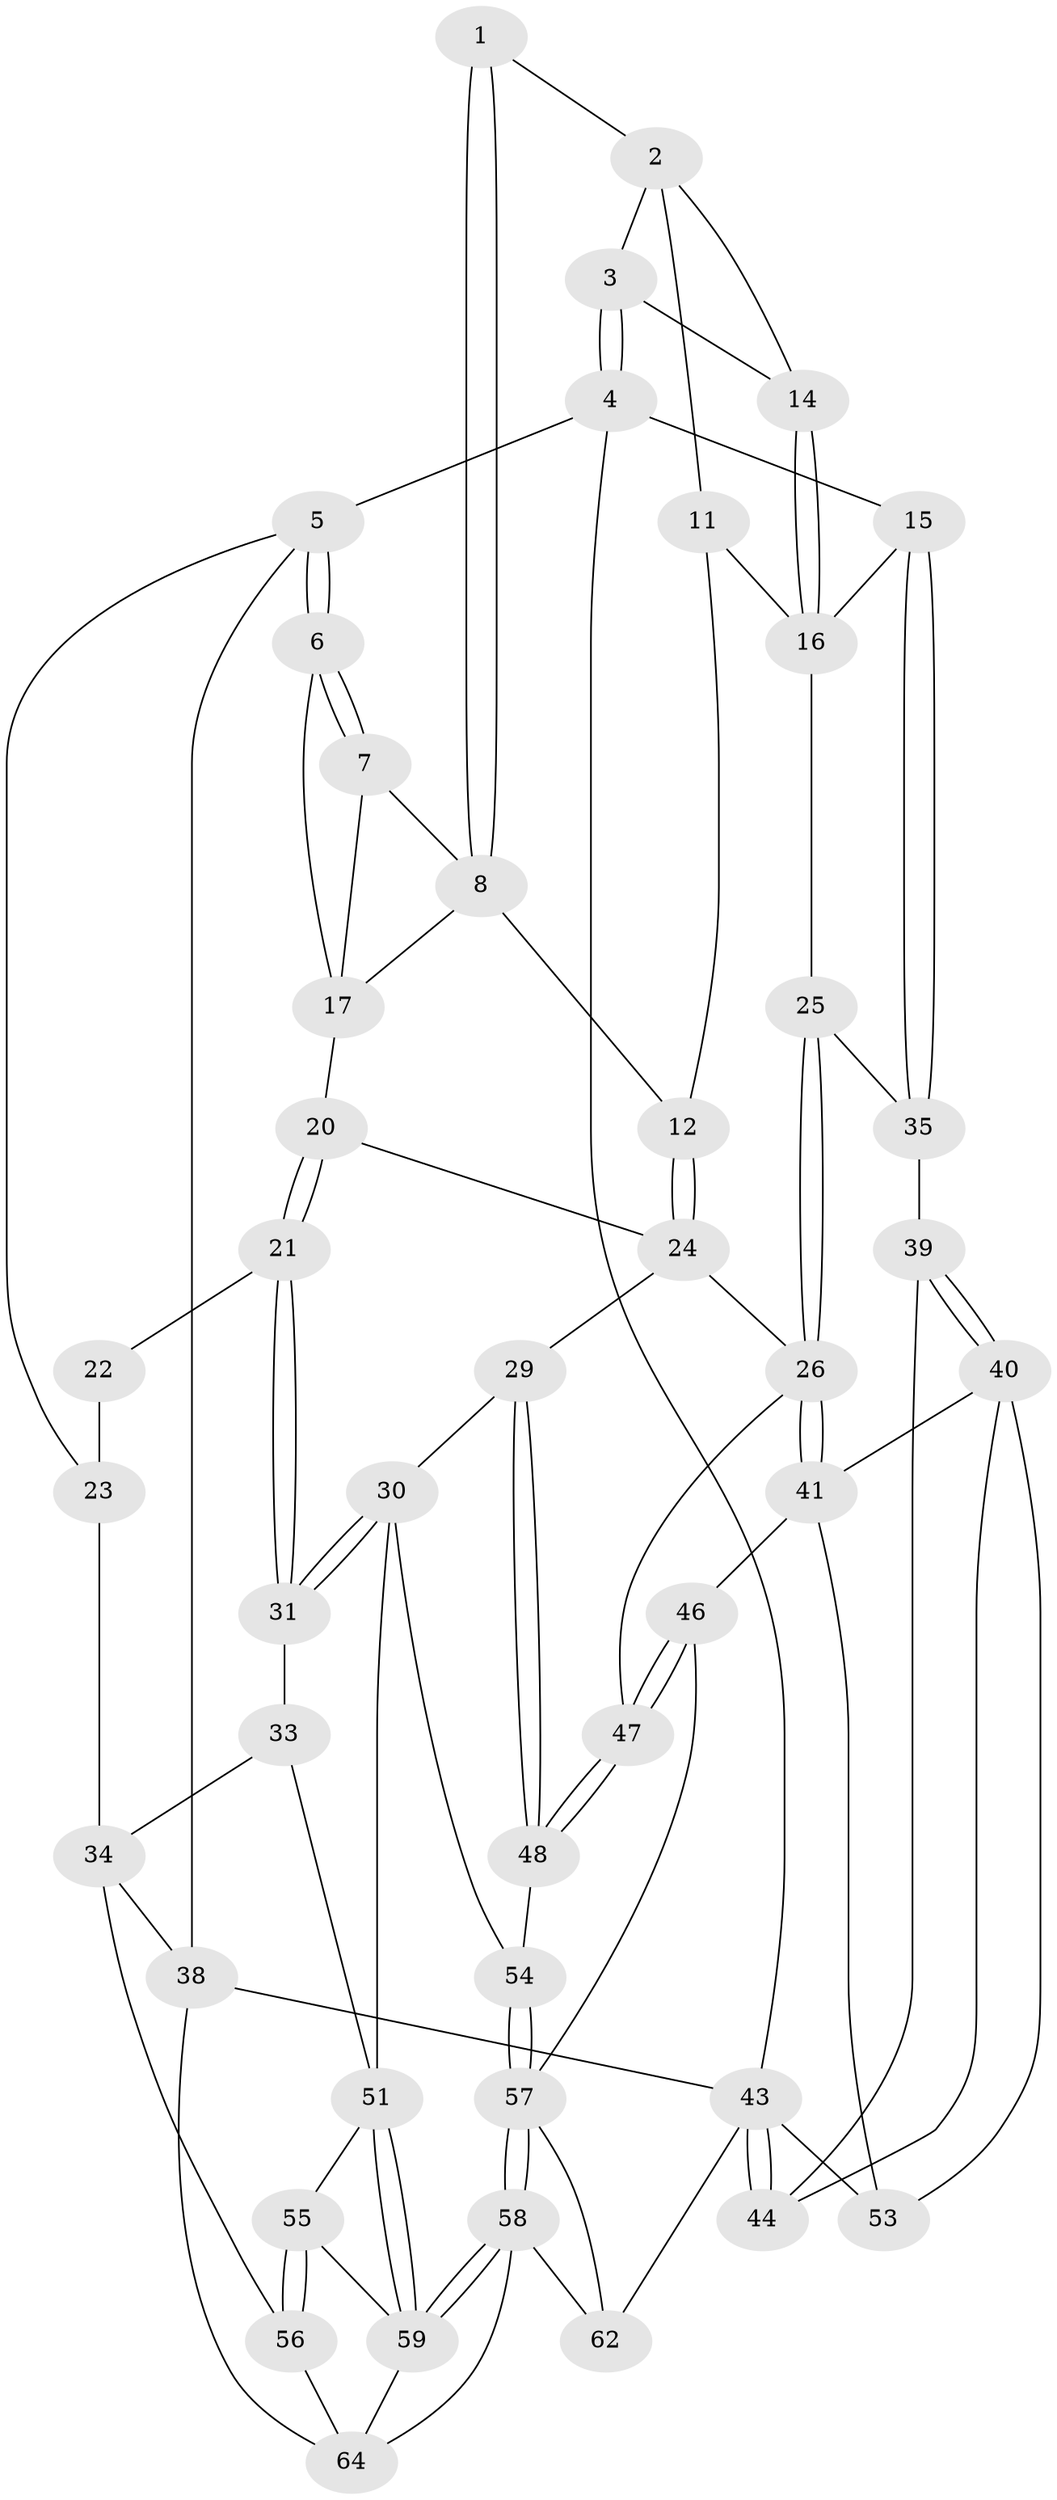 // Generated by graph-tools (version 1.1) at 2025/24/03/03/25 07:24:36]
// undirected, 46 vertices, 100 edges
graph export_dot {
graph [start="1"]
  node [color=gray90,style=filled];
  1 [pos="+0.46412766435403324+0"];
  2 [pos="+0.5408747399733648+0",super="+10"];
  3 [pos="+0.8765061351009864+0"];
  4 [pos="+1+0"];
  5 [pos="+0+0"];
  6 [pos="+0+0"];
  7 [pos="+0.10479753274763896+0",super="+9"];
  8 [pos="+0.41160543067595223+0",super="+13"];
  11 [pos="+0.6068729075566837+0.18273021632234057"];
  12 [pos="+0.5254742296990933+0.1936706923831911"];
  14 [pos="+0.7409897823890117+0.0665045403120295"];
  15 [pos="+1+0"];
  16 [pos="+0.8763675385475198+0.1626536901313523",super="+19"];
  17 [pos="+0.24738755898114223+0.12115159448898755",super="+18"];
  20 [pos="+0.2378577281218673+0.28715332727432347"];
  21 [pos="+0.22889755774818166+0.29281020636688726"];
  22 [pos="+0.18938070180786082+0.27286699142178844"];
  23 [pos="+0+0",super="+32"];
  24 [pos="+0.43915528762210787+0.34757868888371574",super="+28"];
  25 [pos="+0.7247212936603149+0.3501632561439341"];
  26 [pos="+0.6804626303726566+0.43482267839692873",super="+27"];
  29 [pos="+0.442093447799146+0.5700298874053743"];
  30 [pos="+0.32979831394024506+0.5990280435240383",super="+50"];
  31 [pos="+0.19957390018466628+0.44196991636389454"];
  33 [pos="+0.04484967992679191+0.5140674962582371"];
  34 [pos="+0+0.49871406749685676",super="+37"];
  35 [pos="+1+0.3151531296894524",super="+36"];
  38 [pos="+0+1"];
  39 [pos="+0.9504119433867445+0.5005438099622307",super="+42"];
  40 [pos="+0.8970453287447997+0.5918215240449128",super="+49"];
  41 [pos="+0.7680480706314087+0.5805917330454833",super="+45"];
  43 [pos="+1+1",super="+66"];
  44 [pos="+1+0.756347447935981"];
  46 [pos="+0.6865440978339976+0.8362495126952509"];
  47 [pos="+0.6209174925421427+0.7877663488485579"];
  48 [pos="+0.5709533802275215+0.7626852615771056"];
  51 [pos="+0.24081238959768314+0.7119109440033166",super="+52"];
  53 [pos="+0.7314030930238149+0.8923852768599987"];
  54 [pos="+0.39085774002571816+0.7933368772960626"];
  55 [pos="+0.11897071040249994+0.7539275964887185"];
  56 [pos="+0+0.8673966424575698"];
  57 [pos="+0.38795822296763355+0.8284473928924855",super="+61"];
  58 [pos="+0.3165941720507859+0.9255949846417549",super="+63"];
  59 [pos="+0.2733430797802213+0.8971168474422766",super="+60"];
  62 [pos="+0.40199773537439376+1"];
  64 [pos="+0.15035731011169456+0.9475673476892758",super="+65"];
  1 -- 2;
  1 -- 8;
  1 -- 8;
  2 -- 3;
  2 -- 11;
  2 -- 14;
  3 -- 4;
  3 -- 4;
  3 -- 14;
  4 -- 5;
  4 -- 15;
  4 -- 43;
  5 -- 6;
  5 -- 6;
  5 -- 23;
  5 -- 38;
  6 -- 7;
  6 -- 7;
  6 -- 17;
  7 -- 8;
  7 -- 17;
  8 -- 12;
  8 -- 17;
  11 -- 12;
  11 -- 16;
  12 -- 24;
  12 -- 24;
  14 -- 16;
  14 -- 16;
  15 -- 16;
  15 -- 35;
  15 -- 35;
  16 -- 25;
  17 -- 20;
  20 -- 21;
  20 -- 21;
  20 -- 24;
  21 -- 22;
  21 -- 31;
  21 -- 31;
  22 -- 23 [weight=2];
  23 -- 34;
  24 -- 26;
  24 -- 29;
  25 -- 26;
  25 -- 26;
  25 -- 35;
  26 -- 41;
  26 -- 41;
  26 -- 47;
  29 -- 30;
  29 -- 48;
  29 -- 48;
  30 -- 31;
  30 -- 31;
  30 -- 54;
  30 -- 51;
  31 -- 33;
  33 -- 34;
  33 -- 51;
  34 -- 56;
  34 -- 38;
  35 -- 39 [weight=2];
  38 -- 43;
  38 -- 64;
  39 -- 40;
  39 -- 40;
  39 -- 44;
  40 -- 41;
  40 -- 44;
  40 -- 53;
  41 -- 53;
  41 -- 46;
  43 -- 44;
  43 -- 44;
  43 -- 53;
  43 -- 62;
  46 -- 47;
  46 -- 47;
  46 -- 57;
  47 -- 48;
  47 -- 48;
  48 -- 54;
  51 -- 59;
  51 -- 59;
  51 -- 55;
  54 -- 57;
  54 -- 57;
  55 -- 56;
  55 -- 56;
  55 -- 59;
  56 -- 64;
  57 -- 58;
  57 -- 58;
  57 -- 62;
  58 -- 59;
  58 -- 59;
  58 -- 64;
  58 -- 62;
  59 -- 64;
}
